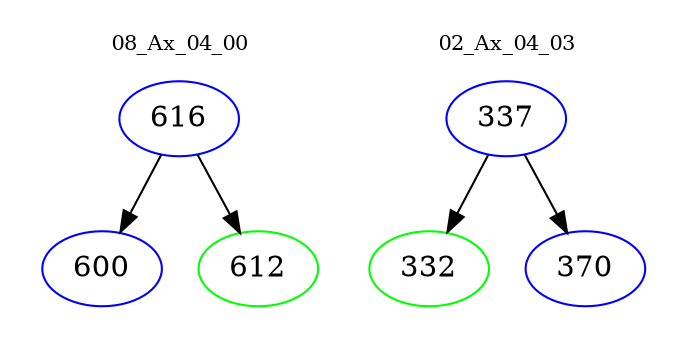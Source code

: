 digraph{
subgraph cluster_0 {
color = white
label = "08_Ax_04_00";
fontsize=10;
T0_616 [label="616", color="blue"]
T0_616 -> T0_600 [color="black"]
T0_600 [label="600", color="blue"]
T0_616 -> T0_612 [color="black"]
T0_612 [label="612", color="green"]
}
subgraph cluster_1 {
color = white
label = "02_Ax_04_03";
fontsize=10;
T1_337 [label="337", color="blue"]
T1_337 -> T1_332 [color="black"]
T1_332 [label="332", color="green"]
T1_337 -> T1_370 [color="black"]
T1_370 [label="370", color="blue"]
}
}
